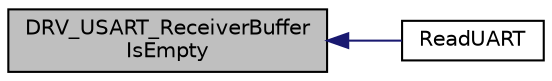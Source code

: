 digraph "DRV_USART_ReceiverBufferIsEmpty"
{
  edge [fontname="Helvetica",fontsize="10",labelfontname="Helvetica",labelfontsize="10"];
  node [fontname="Helvetica",fontsize="10",shape=record];
  rankdir="LR";
  Node581 [label="DRV_USART_ReceiverBuffer\lIsEmpty",height=0.2,width=0.4,color="black", fillcolor="grey75", style="filled", fontcolor="black"];
  Node581 -> Node582 [dir="back",color="midnightblue",fontsize="10",style="solid",fontname="Helvetica"];
  Node582 [label="ReadUART",height=0.2,width=0.4,color="black", fillcolor="white", style="filled",URL="$inszt___u_a_r_t_8c.html#a2961ac14c60d8731e0c9761ab23fa39b"];
}
